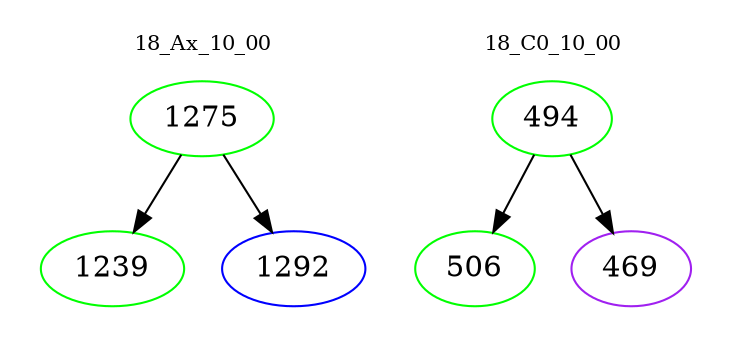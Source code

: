 digraph{
subgraph cluster_0 {
color = white
label = "18_Ax_10_00";
fontsize=10;
T0_1275 [label="1275", color="green"]
T0_1275 -> T0_1239 [color="black"]
T0_1239 [label="1239", color="green"]
T0_1275 -> T0_1292 [color="black"]
T0_1292 [label="1292", color="blue"]
}
subgraph cluster_1 {
color = white
label = "18_C0_10_00";
fontsize=10;
T1_494 [label="494", color="green"]
T1_494 -> T1_506 [color="black"]
T1_506 [label="506", color="green"]
T1_494 -> T1_469 [color="black"]
T1_469 [label="469", color="purple"]
}
}
